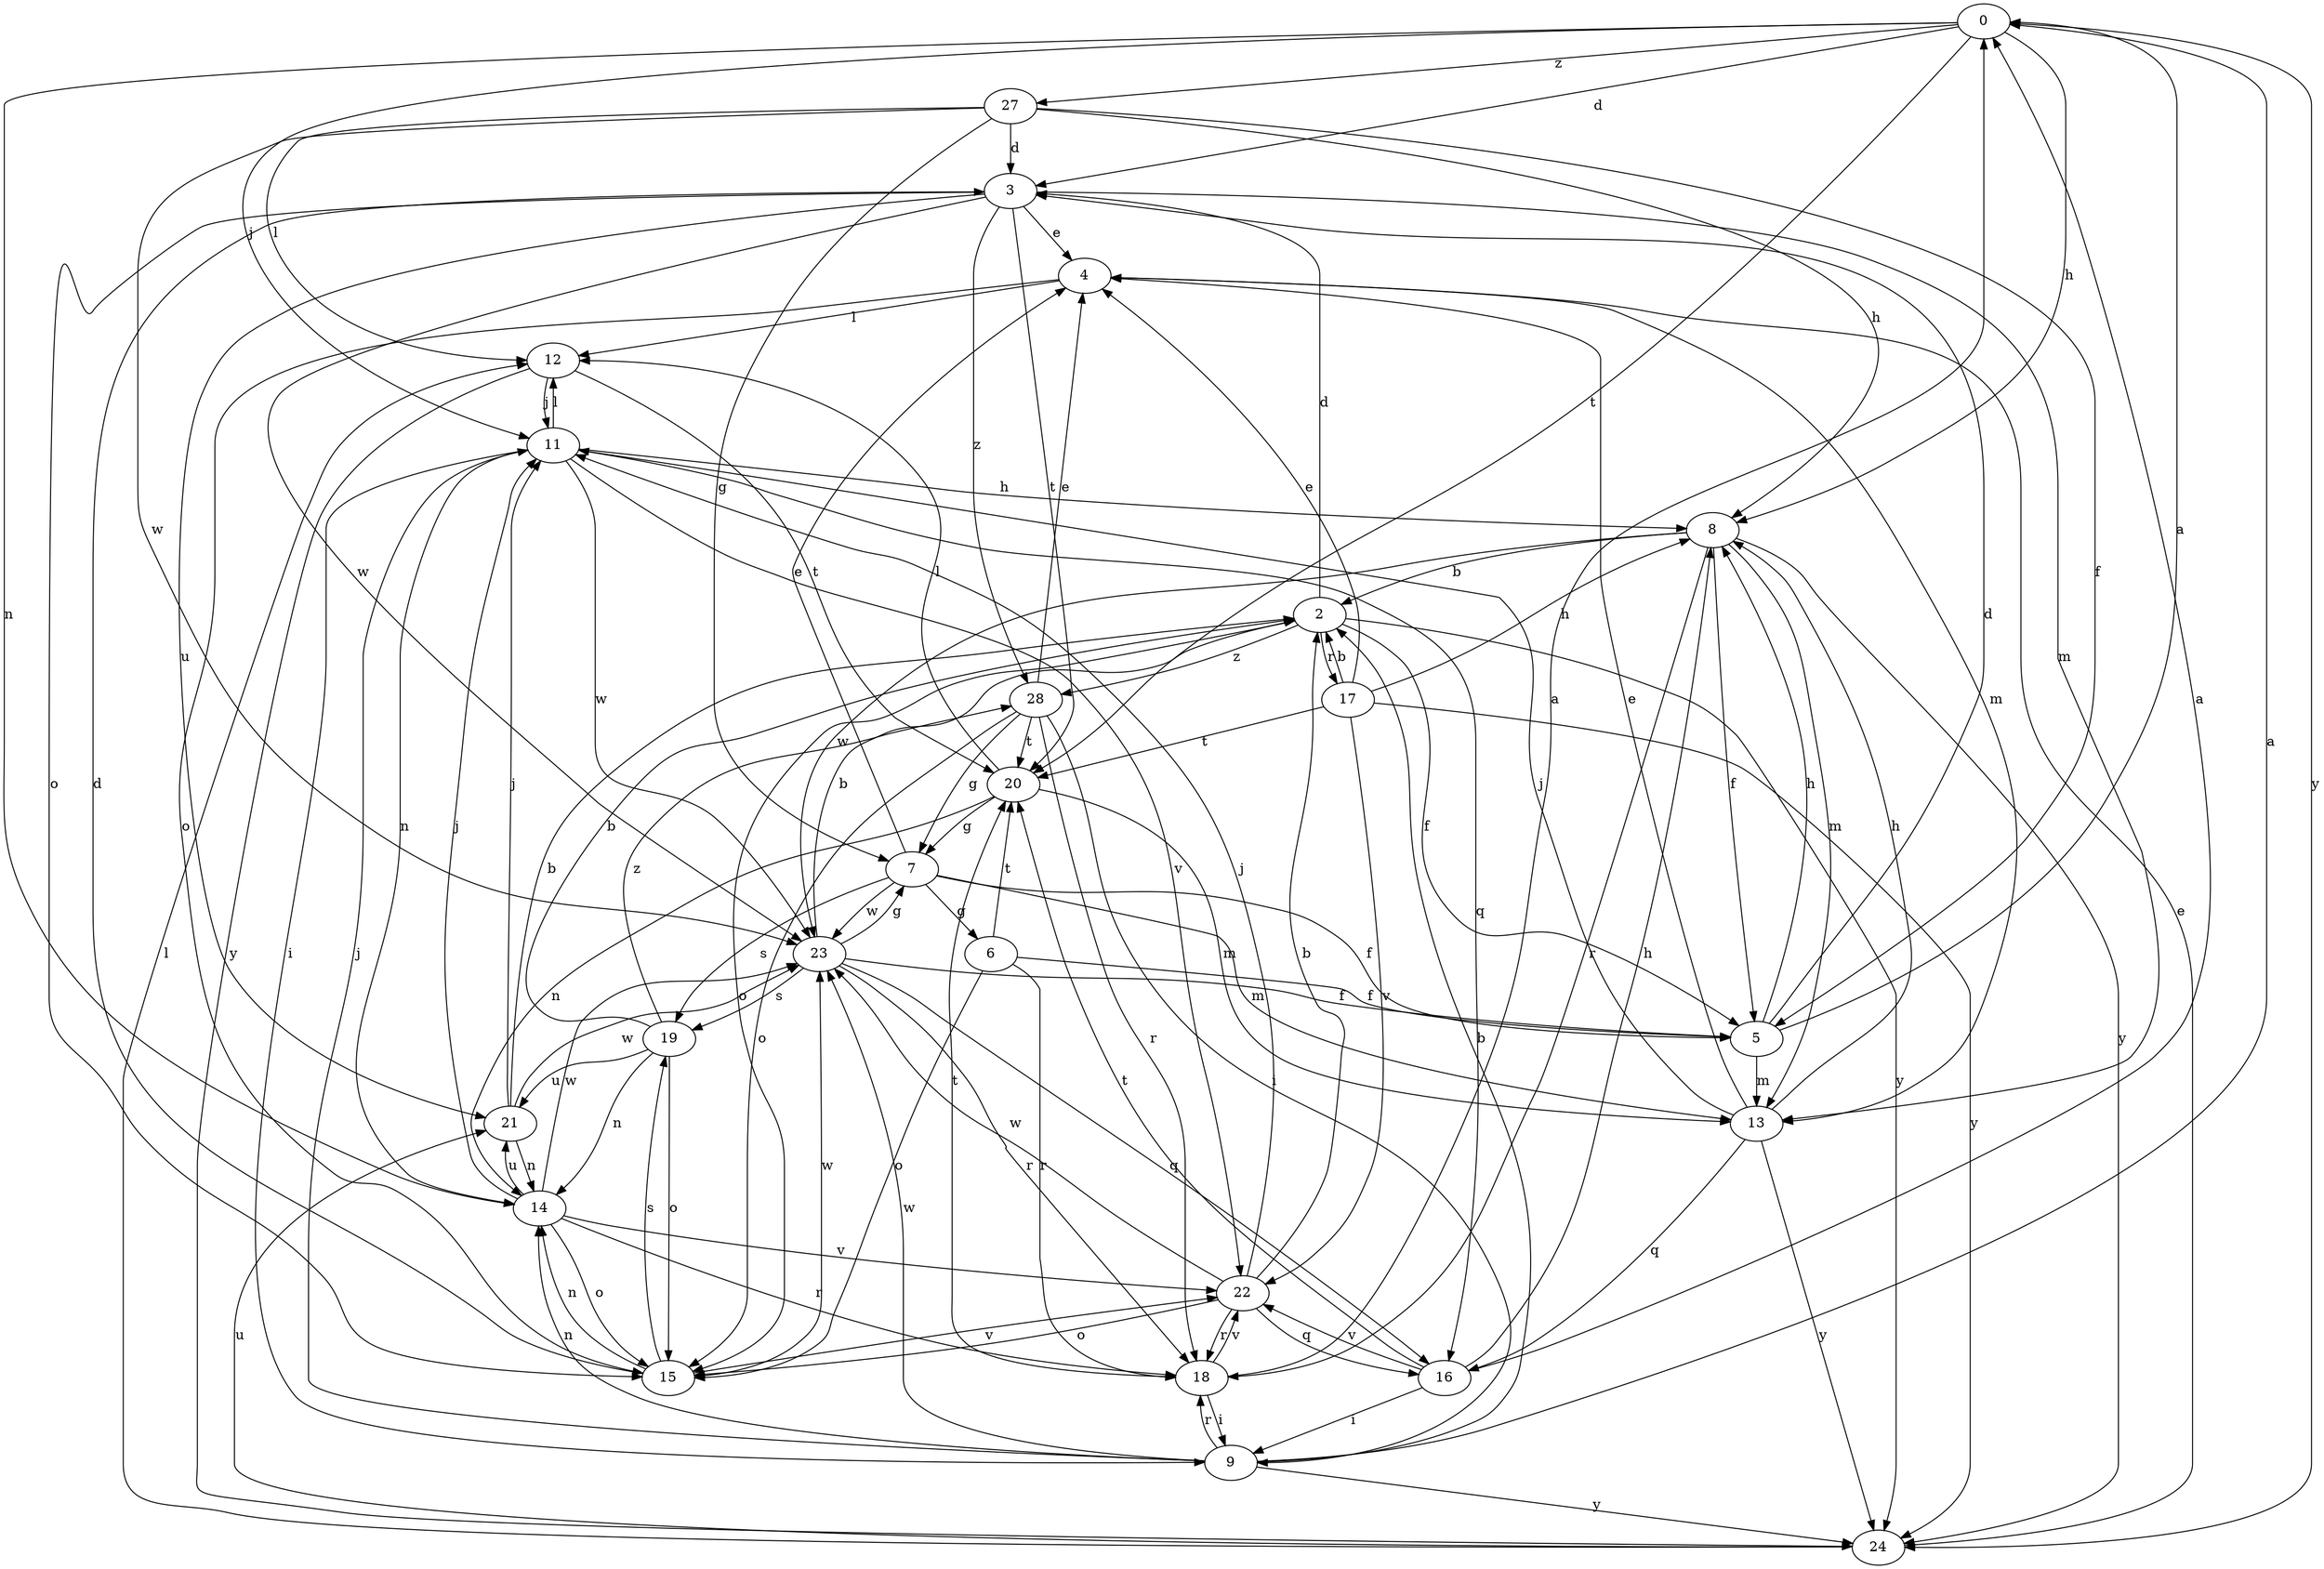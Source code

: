 strict digraph  {
0;
2;
3;
4;
5;
6;
7;
8;
9;
11;
12;
13;
14;
15;
16;
17;
18;
19;
20;
21;
22;
23;
24;
27;
28;
0 -> 3  [label=d];
0 -> 8  [label=h];
0 -> 11  [label=j];
0 -> 14  [label=n];
0 -> 20  [label=t];
0 -> 24  [label=y];
0 -> 27  [label=z];
2 -> 3  [label=d];
2 -> 5  [label=f];
2 -> 15  [label=o];
2 -> 17  [label=r];
2 -> 24  [label=y];
2 -> 28  [label=z];
3 -> 4  [label=e];
3 -> 13  [label=m];
3 -> 15  [label=o];
3 -> 20  [label=t];
3 -> 21  [label=u];
3 -> 23  [label=w];
3 -> 28  [label=z];
4 -> 12  [label=l];
4 -> 13  [label=m];
4 -> 15  [label=o];
5 -> 0  [label=a];
5 -> 3  [label=d];
5 -> 8  [label=h];
5 -> 13  [label=m];
6 -> 5  [label=f];
6 -> 15  [label=o];
6 -> 18  [label=r];
6 -> 20  [label=t];
7 -> 4  [label=e];
7 -> 5  [label=f];
7 -> 6  [label=g];
7 -> 13  [label=m];
7 -> 19  [label=s];
7 -> 23  [label=w];
8 -> 2  [label=b];
8 -> 5  [label=f];
8 -> 13  [label=m];
8 -> 18  [label=r];
8 -> 23  [label=w];
8 -> 24  [label=y];
9 -> 0  [label=a];
9 -> 2  [label=b];
9 -> 11  [label=j];
9 -> 14  [label=n];
9 -> 18  [label=r];
9 -> 23  [label=w];
9 -> 24  [label=y];
11 -> 8  [label=h];
11 -> 9  [label=i];
11 -> 12  [label=l];
11 -> 14  [label=n];
11 -> 16  [label=q];
11 -> 22  [label=v];
11 -> 23  [label=w];
12 -> 11  [label=j];
12 -> 20  [label=t];
12 -> 24  [label=y];
13 -> 4  [label=e];
13 -> 8  [label=h];
13 -> 11  [label=j];
13 -> 16  [label=q];
13 -> 24  [label=y];
14 -> 11  [label=j];
14 -> 15  [label=o];
14 -> 18  [label=r];
14 -> 21  [label=u];
14 -> 22  [label=v];
14 -> 23  [label=w];
15 -> 3  [label=d];
15 -> 14  [label=n];
15 -> 19  [label=s];
15 -> 22  [label=v];
15 -> 23  [label=w];
16 -> 0  [label=a];
16 -> 8  [label=h];
16 -> 9  [label=i];
16 -> 20  [label=t];
16 -> 22  [label=v];
17 -> 2  [label=b];
17 -> 4  [label=e];
17 -> 8  [label=h];
17 -> 20  [label=t];
17 -> 22  [label=v];
17 -> 24  [label=y];
18 -> 0  [label=a];
18 -> 9  [label=i];
18 -> 20  [label=t];
18 -> 22  [label=v];
19 -> 2  [label=b];
19 -> 14  [label=n];
19 -> 15  [label=o];
19 -> 21  [label=u];
19 -> 28  [label=z];
20 -> 7  [label=g];
20 -> 12  [label=l];
20 -> 13  [label=m];
20 -> 14  [label=n];
21 -> 2  [label=b];
21 -> 11  [label=j];
21 -> 14  [label=n];
21 -> 23  [label=w];
22 -> 2  [label=b];
22 -> 11  [label=j];
22 -> 15  [label=o];
22 -> 16  [label=q];
22 -> 18  [label=r];
22 -> 23  [label=w];
23 -> 2  [label=b];
23 -> 5  [label=f];
23 -> 7  [label=g];
23 -> 16  [label=q];
23 -> 18  [label=r];
23 -> 19  [label=s];
24 -> 4  [label=e];
24 -> 12  [label=l];
24 -> 21  [label=u];
27 -> 3  [label=d];
27 -> 5  [label=f];
27 -> 7  [label=g];
27 -> 8  [label=h];
27 -> 12  [label=l];
27 -> 23  [label=w];
28 -> 4  [label=e];
28 -> 7  [label=g];
28 -> 9  [label=i];
28 -> 15  [label=o];
28 -> 18  [label=r];
28 -> 20  [label=t];
}
